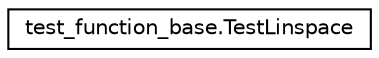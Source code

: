 digraph "Graphical Class Hierarchy"
{
 // LATEX_PDF_SIZE
  edge [fontname="Helvetica",fontsize="10",labelfontname="Helvetica",labelfontsize="10"];
  node [fontname="Helvetica",fontsize="10",shape=record];
  rankdir="LR";
  Node0 [label="test_function_base.TestLinspace",height=0.2,width=0.4,color="black", fillcolor="white", style="filled",URL="$classtest__function__base_1_1TestLinspace.html",tooltip=" "];
}
